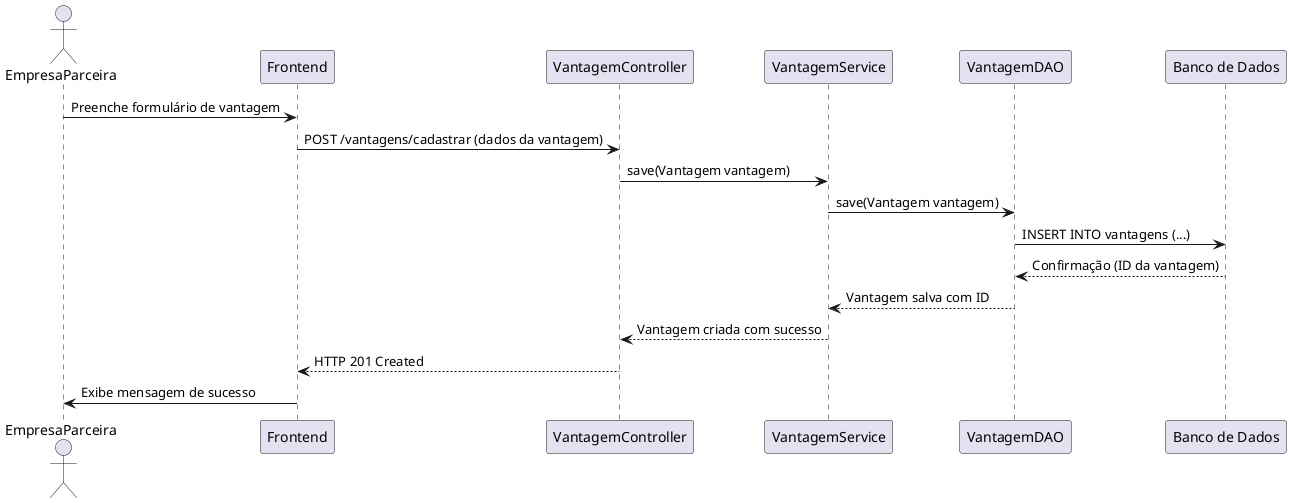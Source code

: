@startuml sequencia
actor EmpresaParceira as Empresa
participant "Frontend" as Front
participant "VantagemController" as Controller
participant "VantagemService" as Service
participant "VantagemDAO" as DAO
participant "Banco de Dados" as DB

Empresa -> Front : Preenche formulário de vantagem
Front -> Controller : POST /vantagens/cadastrar (dados da vantagem)
Controller -> Service : save(Vantagem vantagem)
Service -> DAO : save(Vantagem vantagem)
DAO -> DB : INSERT INTO vantagens (...)
DB --> DAO : Confirmação (ID da vantagem)
DAO --> Service : Vantagem salva com ID
Service --> Controller : Vantagem criada com sucesso
Controller --> Front : HTTP 201 Created
Front -> Empresa : Exibe mensagem de sucesso

@enduml